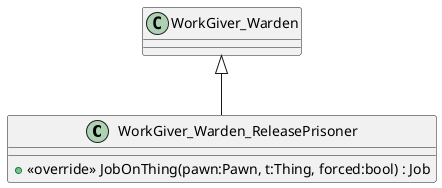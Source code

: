 @startuml
class WorkGiver_Warden_ReleasePrisoner {
    + <<override>> JobOnThing(pawn:Pawn, t:Thing, forced:bool) : Job
}
WorkGiver_Warden <|-- WorkGiver_Warden_ReleasePrisoner
@enduml

